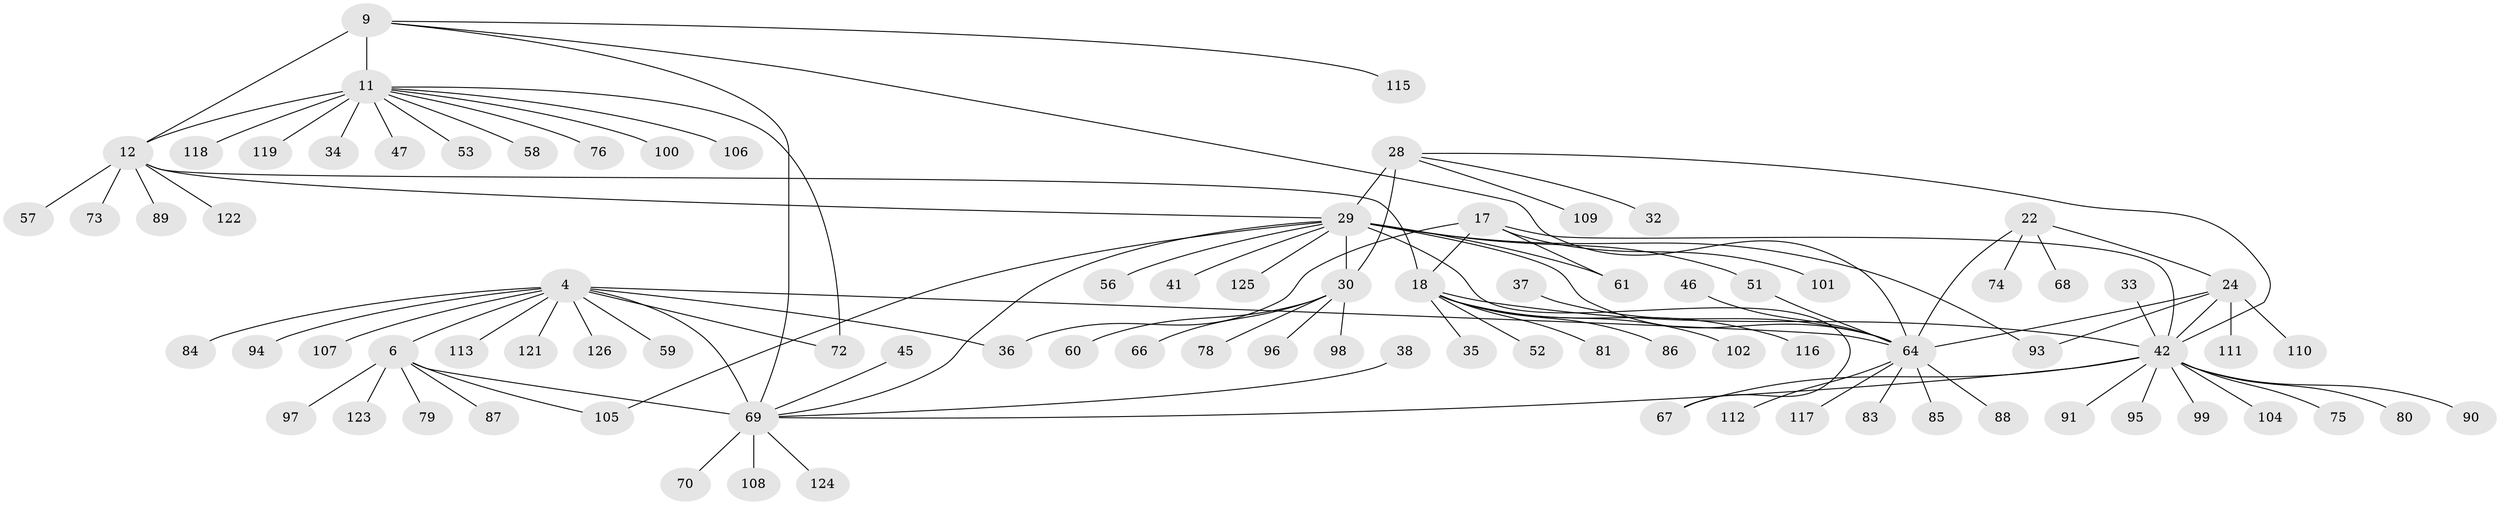 // original degree distribution, {8: 0.05555555555555555, 10: 0.031746031746031744, 11: 0.023809523809523808, 9: 0.023809523809523808, 7: 0.03968253968253968, 6: 0.031746031746031744, 12: 0.023809523809523808, 5: 0.007936507936507936, 3: 0.03968253968253968, 1: 0.5634920634920635, 2: 0.15873015873015872}
// Generated by graph-tools (version 1.1) at 2025/57/03/04/25 21:57:45]
// undirected, 88 vertices, 105 edges
graph export_dot {
graph [start="1"]
  node [color=gray90,style=filled];
  4 [super="+3"];
  6 [super="+1"];
  9 [super="+8"];
  11 [super="+7"];
  12 [super="+10"];
  17 [super="+13"];
  18 [super="+14"];
  22 [super="+21"];
  24 [super="+23"];
  28 [super="+27"];
  29 [super="+25"];
  30 [super="+26"];
  32;
  33;
  34;
  35;
  36;
  37;
  38;
  41;
  42 [super="+16"];
  45;
  46;
  47;
  51 [super="+50"];
  52;
  53;
  56;
  57;
  58;
  59;
  60;
  61 [super="+55"];
  64 [super="+20"];
  66;
  67;
  68;
  69 [super="+5"];
  70;
  72;
  73;
  74;
  75;
  76;
  78;
  79;
  80;
  81;
  83 [super="+40"];
  84;
  85 [super="+65"];
  86 [super="+44"];
  87;
  88;
  89;
  90;
  91 [super="+82"];
  93;
  94;
  95;
  96;
  97;
  98;
  99;
  100;
  101 [super="+48"];
  102;
  104 [super="+77+92"];
  105 [super="+103"];
  106;
  107;
  108;
  109;
  110;
  111 [super="+62"];
  112;
  113;
  115 [super="+114"];
  116;
  117;
  118 [super="+71"];
  119;
  121;
  122 [super="+120"];
  123;
  124;
  125;
  126;
  4 -- 6 [weight=4];
  4 -- 36;
  4 -- 72;
  4 -- 84;
  4 -- 107;
  4 -- 113;
  4 -- 121;
  4 -- 126;
  4 -- 59;
  4 -- 94;
  4 -- 64;
  4 -- 69 [weight=4];
  6 -- 97;
  6 -- 123;
  6 -- 79;
  6 -- 87;
  6 -- 105;
  6 -- 69 [weight=4];
  9 -- 11 [weight=4];
  9 -- 12 [weight=4];
  9 -- 69 [weight=2];
  9 -- 115;
  9 -- 64;
  11 -- 12 [weight=4];
  11 -- 34;
  11 -- 47;
  11 -- 58;
  11 -- 76;
  11 -- 106;
  11 -- 119;
  11 -- 100;
  11 -- 53;
  11 -- 72;
  11 -- 118;
  12 -- 73;
  12 -- 89;
  12 -- 18;
  12 -- 57;
  12 -- 29;
  12 -- 122;
  17 -- 18 [weight=4];
  17 -- 36;
  17 -- 101;
  17 -- 61;
  17 -- 42 [weight=4];
  18 -- 52;
  18 -- 81;
  18 -- 35;
  18 -- 102;
  18 -- 116;
  18 -- 86;
  18 -- 42 [weight=4];
  22 -- 24 [weight=4];
  22 -- 68;
  22 -- 74;
  22 -- 64 [weight=4];
  24 -- 93;
  24 -- 110;
  24 -- 111;
  24 -- 42;
  24 -- 64 [weight=4];
  28 -- 29 [weight=4];
  28 -- 30 [weight=4];
  28 -- 109;
  28 -- 32;
  28 -- 42;
  29 -- 30 [weight=4];
  29 -- 41;
  29 -- 56;
  29 -- 125;
  29 -- 67;
  29 -- 105;
  29 -- 51 [weight=2];
  29 -- 93;
  29 -- 61;
  29 -- 64;
  29 -- 69;
  30 -- 66;
  30 -- 96;
  30 -- 98;
  30 -- 60;
  30 -- 78;
  33 -- 42;
  37 -- 64;
  38 -- 69;
  42 -- 99;
  42 -- 67;
  42 -- 104;
  42 -- 75;
  42 -- 80;
  42 -- 90;
  42 -- 91;
  42 -- 95;
  42 -- 69 [weight=2];
  45 -- 69;
  46 -- 64;
  51 -- 64;
  64 -- 112;
  64 -- 83;
  64 -- 117;
  64 -- 85;
  64 -- 88;
  69 -- 70;
  69 -- 108;
  69 -- 124;
}
